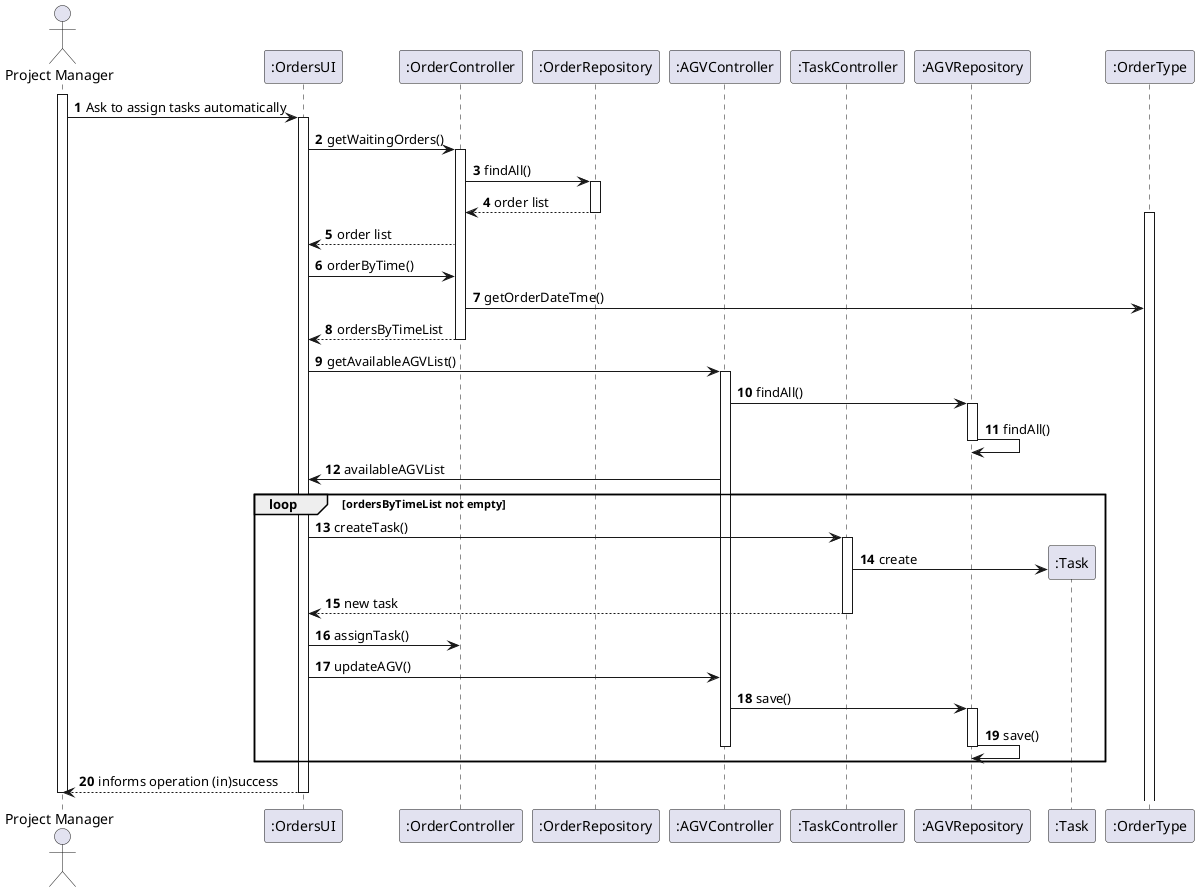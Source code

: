 @startuml
'https://plantuml.com/sequence-diagram

autonumber

actor "Project Manager" as PM

participant ":OrdersUI" as UI
participant ":OrderController" as OrderCTRL
participant ":OrderRepository" as ORDERREPO
participant ":AGVController" as AGVCTRL
participant ":TaskController" as TASKCTRL
participant ":AGVRepository" as AGVREPO
participant ":Task" as TASK
participant ":OrderType" as OrderTYPE



activate PM


PM -> UI : Ask to assign tasks automatically
activate UI
UI -> OrderCTRL : getWaitingOrders()
activate OrderCTRL
OrderCTRL -> ORDERREPO: findAll()
activate ORDERREPO
ORDERREPO --> OrderCTRL: order list
deactivate ORDERREPO
activate OrderTYPE
OrderCTRL --> UI: order list
UI -> OrderCTRL: orderByTime()
OrderCTRL -> OrderTYPE : getOrderDateTme()
OrderCTRL --> UI: ordersByTimeList

deactivate OrderCTRL


UI -> AGVCTRL: getAvailableAGVList()
activate AGVCTRL
AGVCTRL -> AGVREPO: findAll()
activate AGVREPO
AGVREPO -> AGVREPO: findAll()

deactivate AGVREPO
AGVCTRL -> UI: availableAGVList

loop ordersByTimeList not empty
    UI -> TASKCTRL: createTask()
    activate TASKCTRL
    TASKCTRL -> TASK **: create
    TASKCTRL -->UI : new task
    deactivate TASKCTRL
    UI -> OrderCTRL: assignTask()
    UI -> AGVCTRL: updateAGV()
    AGVCTRL -> AGVREPO: save()
    activate AGVREPO
    AGVREPO -> AGVREPO: save()
    deactivate AGVREPO
    deactivate AGVCTRL
    end
UI --> PM:informs operation (in)success
deactivate TASKCTRL
deactivate PM
deactivate UI

@enduml